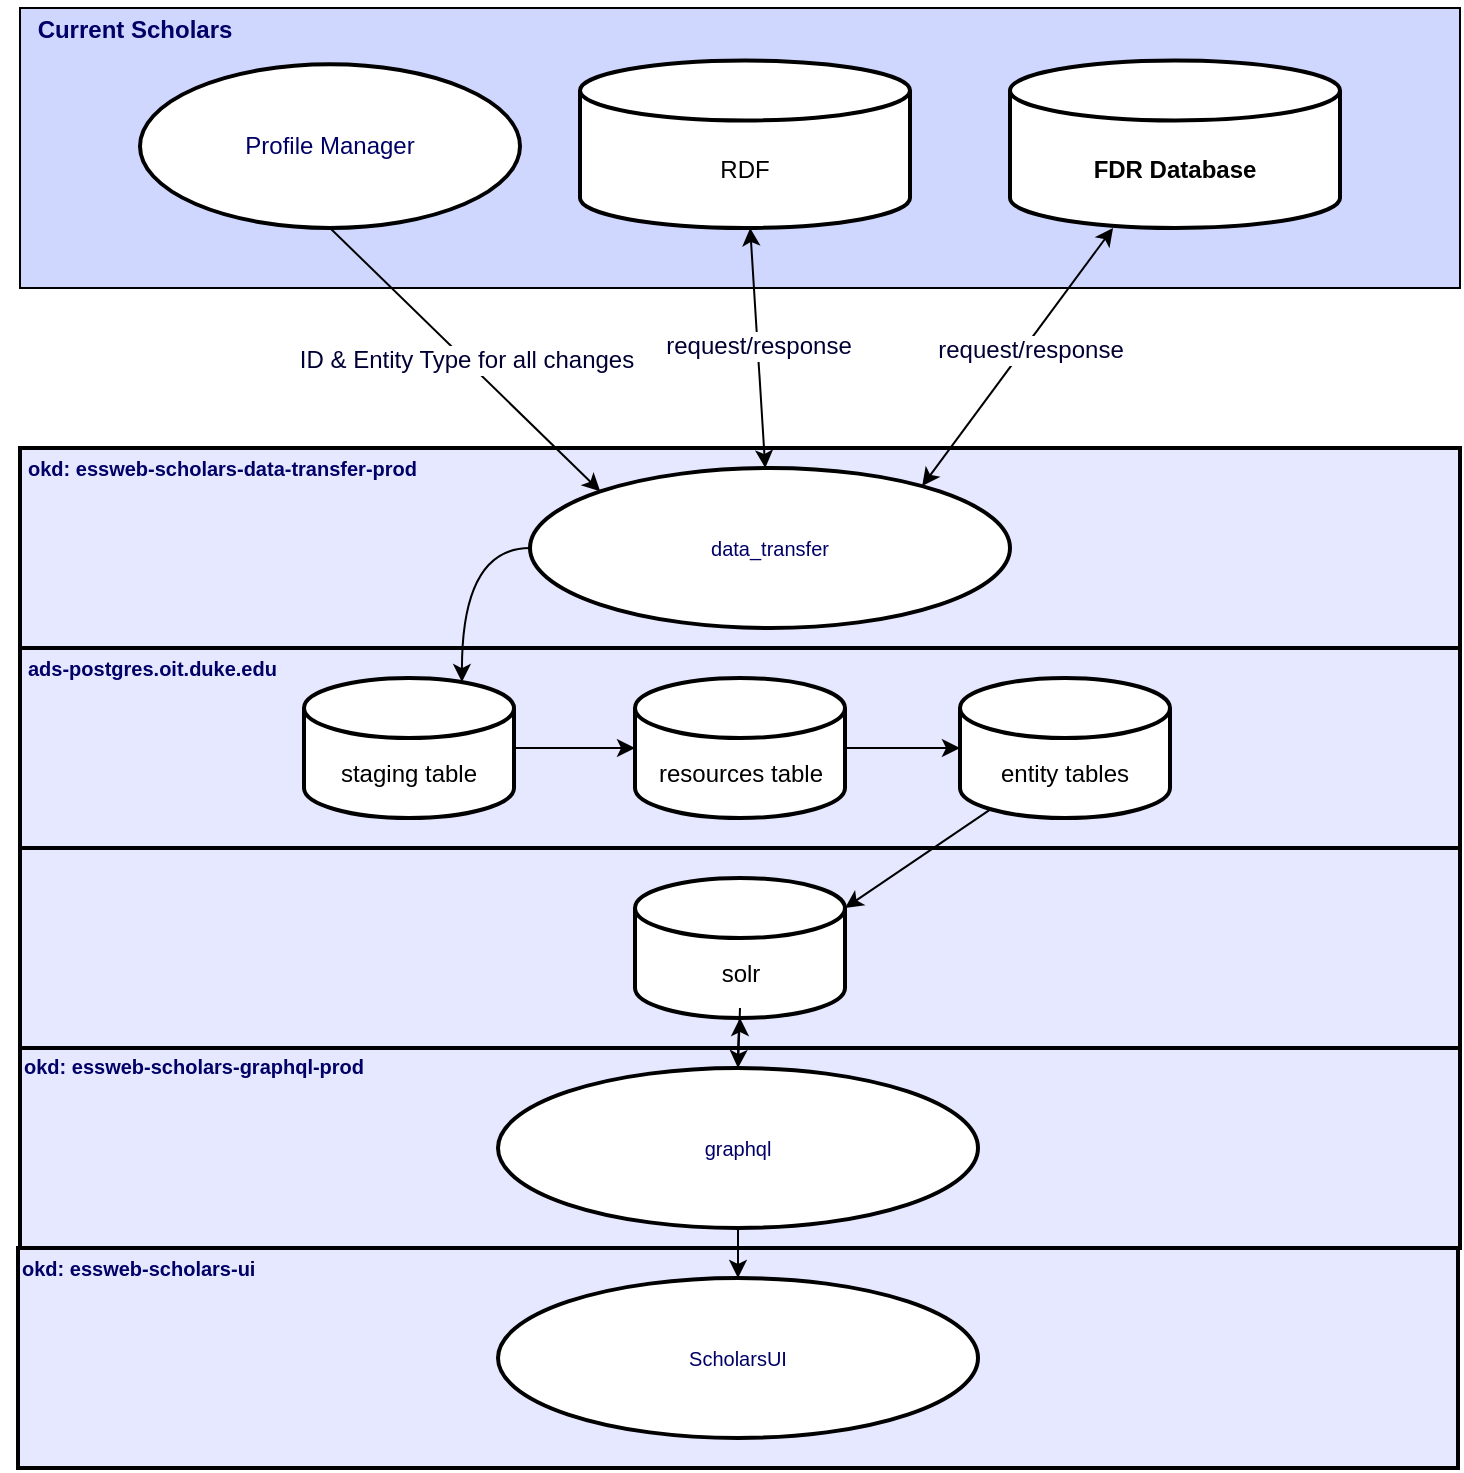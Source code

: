 <mxfile version="17.1.0" type="github">
  <diagram id="_bXTvB_eD-3HRddHqAqS" name="Page-1">
    <mxGraphModel dx="1628" dy="1767" grid="1" gridSize="10" guides="1" tooltips="1" connect="1" arrows="1" fold="1" page="1" pageScale="1" pageWidth="850" pageHeight="1100" math="0" shadow="0">
      <root>
        <mxCell id="0" />
        <mxCell id="1" parent="0" />
        <mxCell id="zIdspVR7MPh4aW7Ltfgc-5" value="" style="whiteSpace=wrap;html=1;rounded=0;labelBackgroundColor=none;labelBorderColor=none;fontFamily=Helvetica;fontSize=10;fontColor=#000066;strokeWidth=2;fillColor=#E6E8FF;" vertex="1" parent="1">
          <mxGeometry y="220" width="720" height="100" as="geometry" />
        </mxCell>
        <mxCell id="zIdspVR7MPh4aW7Ltfgc-7" value="&lt;div&gt;data_transfer&lt;/div&gt;" style="ellipse;whiteSpace=wrap;html=1;rounded=0;labelBackgroundColor=#FFFFFF;labelBorderColor=none;fontFamily=Helvetica;fontSize=10;fontColor=#000066;strokeWidth=2;fillColor=#FFFFFF;" vertex="1" parent="1">
          <mxGeometry x="255" y="230" width="240" height="80" as="geometry" />
        </mxCell>
        <mxCell id="zIdspVR7MPh4aW7Ltfgc-9" value="" style="whiteSpace=wrap;html=1;rounded=0;labelBackgroundColor=none;labelBorderColor=none;fontFamily=Helvetica;fontSize=10;fontColor=#000066;strokeWidth=2;fillColor=#E6E8FF;" vertex="1" parent="1">
          <mxGeometry y="320" width="720" height="100" as="geometry" />
        </mxCell>
        <mxCell id="zIdspVR7MPh4aW7Ltfgc-10" value="" style="whiteSpace=wrap;html=1;rounded=0;labelBackgroundColor=none;labelBorderColor=none;fontFamily=Helvetica;fontSize=10;fontColor=#000066;strokeWidth=2;fillColor=#E6E8FF;" vertex="1" parent="1">
          <mxGeometry y="420" width="720" height="100" as="geometry" />
        </mxCell>
        <mxCell id="zIdspVR7MPh4aW7Ltfgc-11" value="" style="whiteSpace=wrap;html=1;rounded=0;labelBackgroundColor=none;labelBorderColor=none;fontFamily=Helvetica;fontSize=10;fontColor=#000066;strokeWidth=2;fillColor=#E6E8FF;" vertex="1" parent="1">
          <mxGeometry y="520" width="720" height="100" as="geometry" />
        </mxCell>
        <mxCell id="zIdspVR7MPh4aW7Ltfgc-13" value="" style="rounded=0;whiteSpace=wrap;html=1;fillColor=#CFD7FF;" vertex="1" parent="1">
          <mxGeometry width="720" height="140" as="geometry" />
        </mxCell>
        <mxCell id="zIdspVR7MPh4aW7Ltfgc-14" value="&lt;b&gt;FDR Database&lt;/b&gt;" style="shape=cylinder3;whiteSpace=wrap;html=1;boundedLbl=1;backgroundOutline=1;size=15;strokeWidth=2;" vertex="1" parent="1">
          <mxGeometry x="495" y="26.25" width="165" height="83.75" as="geometry" />
        </mxCell>
        <mxCell id="zIdspVR7MPh4aW7Ltfgc-22" value="okd: essweb-scholars-data-transfer-prod" style="text;html=1;align=left;verticalAlign=middle;resizable=0;points=[];autosize=1;strokeColor=none;fillColor=none;fontSize=10;fontStyle=1;fontColor=#000066;" vertex="1" parent="1">
          <mxGeometry x="2" y="220" width="210" height="20" as="geometry" />
        </mxCell>
        <mxCell id="zIdspVR7MPh4aW7Ltfgc-23" value="&lt;div align=&quot;left&quot;&gt;ads-postgres.oit.duke.edu&lt;/div&gt;" style="text;html=1;align=left;verticalAlign=middle;resizable=0;points=[];autosize=1;strokeColor=none;fillColor=none;fontSize=10;fontStyle=1;fontColor=#000066;" vertex="1" parent="1">
          <mxGeometry x="2" y="320" width="140" height="20" as="geometry" />
        </mxCell>
        <mxCell id="zIdspVR7MPh4aW7Ltfgc-24" value="staging table" style="shape=cylinder3;whiteSpace=wrap;html=1;boundedLbl=1;backgroundOutline=1;size=15;strokeWidth=2;" vertex="1" parent="1">
          <mxGeometry x="142" y="335" width="105" height="70" as="geometry" />
        </mxCell>
        <mxCell id="zIdspVR7MPh4aW7Ltfgc-25" value="&lt;div&gt;resources table&lt;/div&gt;" style="shape=cylinder3;whiteSpace=wrap;html=1;boundedLbl=1;backgroundOutline=1;size=15;strokeWidth=2;" vertex="1" parent="1">
          <mxGeometry x="307.5" y="335" width="105" height="70" as="geometry" />
        </mxCell>
        <mxCell id="zIdspVR7MPh4aW7Ltfgc-26" value="entity tables" style="shape=cylinder3;whiteSpace=wrap;html=1;boundedLbl=1;backgroundOutline=1;size=15;strokeWidth=2;" vertex="1" parent="1">
          <mxGeometry x="470" y="335" width="105" height="70" as="geometry" />
        </mxCell>
        <mxCell id="zIdspVR7MPh4aW7Ltfgc-27" value="" style="whiteSpace=wrap;html=1;rounded=0;labelBackgroundColor=none;labelBorderColor=none;fontFamily=Helvetica;fontSize=10;fontColor=#000066;strokeWidth=2;fillColor=#E6E8FF;" vertex="1" parent="1">
          <mxGeometry x="-1" y="620" width="720" height="110" as="geometry" />
        </mxCell>
        <mxCell id="zIdspVR7MPh4aW7Ltfgc-28" value="ScholarsUI" style="ellipse;whiteSpace=wrap;html=1;rounded=0;labelBackgroundColor=none;labelBorderColor=none;fontFamily=Helvetica;fontSize=10;fontColor=#000066;strokeWidth=2;fillColor=#FFFFFF;" vertex="1" parent="1">
          <mxGeometry x="239" y="635" width="240" height="80" as="geometry" />
        </mxCell>
        <mxCell id="zIdspVR7MPh4aW7Ltfgc-29" value="okd: essweb-scholars-ui" style="text;html=1;align=left;verticalAlign=middle;resizable=0;points=[];autosize=1;strokeColor=none;fillColor=none;fontSize=10;fontStyle=1;fontColor=#000066;" vertex="1" parent="1">
          <mxGeometry x="-1" y="620" width="130" height="20" as="geometry" />
        </mxCell>
        <mxCell id="zIdspVR7MPh4aW7Ltfgc-33" style="edgeStyle=orthogonalEdgeStyle;curved=1;rounded=0;orthogonalLoop=1;jettySize=auto;html=1;fontFamily=Helvetica;fontSize=10;fontColor=#000066;entryX=0.752;entryY=0.029;entryDx=0;entryDy=0;entryPerimeter=0;" edge="1" parent="1" source="zIdspVR7MPh4aW7Ltfgc-7" target="zIdspVR7MPh4aW7Ltfgc-24">
          <mxGeometry relative="1" as="geometry" />
        </mxCell>
        <mxCell id="zIdspVR7MPh4aW7Ltfgc-34" value="" style="endArrow=classic;html=1;rounded=0;fontFamily=Helvetica;fontSize=10;fontColor=#000066;curved=1;exitX=1;exitY=0.5;exitDx=0;exitDy=0;exitPerimeter=0;" edge="1" parent="1" source="zIdspVR7MPh4aW7Ltfgc-24" target="zIdspVR7MPh4aW7Ltfgc-25">
          <mxGeometry width="50" height="50" relative="1" as="geometry">
            <mxPoint x="330" y="260" as="sourcePoint" />
            <mxPoint x="380" y="210" as="targetPoint" />
          </mxGeometry>
        </mxCell>
        <mxCell id="zIdspVR7MPh4aW7Ltfgc-36" value="" style="endArrow=classic;html=1;rounded=0;fontFamily=Helvetica;fontSize=10;fontColor=#000066;curved=1;exitX=1;exitY=0.5;exitDx=0;exitDy=0;exitPerimeter=0;entryX=0;entryY=0.5;entryDx=0;entryDy=0;entryPerimeter=0;" edge="1" parent="1" source="zIdspVR7MPh4aW7Ltfgc-25" target="zIdspVR7MPh4aW7Ltfgc-26">
          <mxGeometry width="50" height="50" relative="1" as="geometry">
            <mxPoint x="330" y="260" as="sourcePoint" />
            <mxPoint x="380" y="210" as="targetPoint" />
          </mxGeometry>
        </mxCell>
        <mxCell id="zIdspVR7MPh4aW7Ltfgc-37" value="" style="endArrow=classic;html=1;rounded=0;fontFamily=Helvetica;fontSize=10;fontColor=#000066;curved=1;exitX=0.145;exitY=1;exitDx=0;exitDy=-4.35;exitPerimeter=0;entryX=1;entryY=0;entryDx=0;entryDy=15;entryPerimeter=0;" edge="1" parent="1" source="zIdspVR7MPh4aW7Ltfgc-26" target="zIdspVR7MPh4aW7Ltfgc-38">
          <mxGeometry width="50" height="50" relative="1" as="geometry">
            <mxPoint x="330" y="260" as="sourcePoint" />
            <mxPoint x="380" y="210" as="targetPoint" />
          </mxGeometry>
        </mxCell>
        <mxCell id="zIdspVR7MPh4aW7Ltfgc-38" value="solr" style="shape=cylinder3;whiteSpace=wrap;html=1;boundedLbl=1;backgroundOutline=1;size=15;strokeWidth=2;" vertex="1" parent="1">
          <mxGeometry x="307.5" y="435" width="105" height="70" as="geometry" />
        </mxCell>
        <mxCell id="zIdspVR7MPh4aW7Ltfgc-39" value="okd: essweb-scholars-graphql-prod" style="text;html=1;align=left;verticalAlign=middle;resizable=0;points=[];autosize=1;strokeColor=none;fillColor=none;fontSize=10;fontStyle=1;fontColor=#000066;" vertex="1" parent="1">
          <mxGeometry y="519" width="190" height="20" as="geometry" />
        </mxCell>
        <mxCell id="zIdspVR7MPh4aW7Ltfgc-40" value="&lt;font style=&quot;font-size: 12px&quot;&gt;&lt;b&gt;Current Scholars&lt;/b&gt;&lt;/font&gt;" style="text;html=1;strokeColor=none;fillColor=none;align=center;verticalAlign=middle;whiteSpace=wrap;rounded=0;labelBackgroundColor=none;labelBorderColor=none;fontFamily=Helvetica;fontSize=10;fontColor=#000066;" vertex="1" parent="1">
          <mxGeometry x="-10" y="-3.75" width="135" height="30" as="geometry" />
        </mxCell>
        <mxCell id="zIdspVR7MPh4aW7Ltfgc-43" value="" style="edgeStyle=orthogonalEdgeStyle;curved=1;rounded=0;orthogonalLoop=1;jettySize=auto;html=1;fontFamily=Helvetica;fontSize=12;fontColor=#000066;" edge="1" parent="1" source="zIdspVR7MPh4aW7Ltfgc-41" target="zIdspVR7MPh4aW7Ltfgc-38">
          <mxGeometry relative="1" as="geometry" />
        </mxCell>
        <mxCell id="zIdspVR7MPh4aW7Ltfgc-41" value="graphql" style="ellipse;whiteSpace=wrap;html=1;rounded=0;labelBackgroundColor=none;labelBorderColor=none;fontFamily=Helvetica;fontSize=10;fontColor=#000066;strokeWidth=2;fillColor=#FFFFFF;" vertex="1" parent="1">
          <mxGeometry x="239" y="530" width="240" height="80" as="geometry" />
        </mxCell>
        <mxCell id="zIdspVR7MPh4aW7Ltfgc-42" value="" style="endArrow=classic;html=1;rounded=0;fontFamily=Helvetica;fontSize=12;fontColor=#000066;curved=1;entryX=0.5;entryY=0;entryDx=0;entryDy=0;" edge="1" parent="1" target="zIdspVR7MPh4aW7Ltfgc-41">
          <mxGeometry width="50" height="50" relative="1" as="geometry">
            <mxPoint x="360" y="500" as="sourcePoint" />
            <mxPoint x="380" y="430" as="targetPoint" />
          </mxGeometry>
        </mxCell>
        <mxCell id="zIdspVR7MPh4aW7Ltfgc-44" value="" style="endArrow=classic;html=1;rounded=0;fontFamily=Helvetica;fontSize=12;fontColor=#000066;curved=1;exitX=0.5;exitY=1;exitDx=0;exitDy=0;" edge="1" parent="1" source="zIdspVR7MPh4aW7Ltfgc-41" target="zIdspVR7MPh4aW7Ltfgc-28">
          <mxGeometry width="50" height="50" relative="1" as="geometry">
            <mxPoint x="330" y="480" as="sourcePoint" />
            <mxPoint x="380" y="430" as="targetPoint" />
          </mxGeometry>
        </mxCell>
        <mxCell id="zIdspVR7MPh4aW7Ltfgc-45" value="Profile Manager" style="ellipse;whiteSpace=wrap;html=1;rounded=0;labelBackgroundColor=none;labelBorderColor=none;fontFamily=Helvetica;fontSize=12;fontColor=#000066;strokeWidth=2;fillColor=#FFFFFF;" vertex="1" parent="1">
          <mxGeometry x="60" y="28.13" width="190" height="81.87" as="geometry" />
        </mxCell>
        <mxCell id="zIdspVR7MPh4aW7Ltfgc-46" value="RDF" style="shape=cylinder3;whiteSpace=wrap;html=1;boundedLbl=1;backgroundOutline=1;size=15;strokeWidth=2;" vertex="1" parent="1">
          <mxGeometry x="280" y="26.25" width="165" height="83.75" as="geometry" />
        </mxCell>
        <mxCell id="zIdspVR7MPh4aW7Ltfgc-47" value="&lt;font color=&quot;#000033&quot;&gt;ID &amp;amp; Entity Type for all changes&lt;/font&gt;" style="endArrow=classic;html=1;rounded=0;fontFamily=Helvetica;fontSize=12;fontColor=#000066;curved=1;exitX=0.5;exitY=1;exitDx=0;exitDy=0;entryX=0;entryY=0;entryDx=0;entryDy=0;" edge="1" parent="1" source="zIdspVR7MPh4aW7Ltfgc-45" target="zIdspVR7MPh4aW7Ltfgc-7">
          <mxGeometry width="50" height="50" relative="1" as="geometry">
            <mxPoint x="330" y="270" as="sourcePoint" />
            <mxPoint x="380" y="220" as="targetPoint" />
          </mxGeometry>
        </mxCell>
        <mxCell id="zIdspVR7MPh4aW7Ltfgc-48" value="" style="endArrow=classic;startArrow=classic;html=1;rounded=0;fontFamily=Helvetica;fontSize=12;fontColor=#000033;curved=1;" edge="1" parent="1" source="zIdspVR7MPh4aW7Ltfgc-7" target="zIdspVR7MPh4aW7Ltfgc-46">
          <mxGeometry width="50" height="50" relative="1" as="geometry">
            <mxPoint x="330" y="270" as="sourcePoint" />
            <mxPoint x="380" y="220" as="targetPoint" />
          </mxGeometry>
        </mxCell>
        <mxCell id="zIdspVR7MPh4aW7Ltfgc-51" value="&lt;div&gt;request/response&lt;/div&gt;" style="edgeLabel;html=1;align=center;verticalAlign=middle;resizable=0;points=[];fontSize=12;fontFamily=Helvetica;fontColor=#000033;" vertex="1" connectable="0" parent="zIdspVR7MPh4aW7Ltfgc-48">
          <mxGeometry x="0.017" relative="1" as="geometry">
            <mxPoint as="offset" />
          </mxGeometry>
        </mxCell>
        <mxCell id="zIdspVR7MPh4aW7Ltfgc-50" value="" style="endArrow=classic;startArrow=classic;html=1;rounded=0;fontFamily=Helvetica;fontSize=12;fontColor=#000033;curved=1;exitX=0.817;exitY=0.113;exitDx=0;exitDy=0;exitPerimeter=0;" edge="1" parent="1" source="zIdspVR7MPh4aW7Ltfgc-7" target="zIdspVR7MPh4aW7Ltfgc-14">
          <mxGeometry width="50" height="50" relative="1" as="geometry">
            <mxPoint x="330" y="270" as="sourcePoint" />
            <mxPoint x="380" y="220" as="targetPoint" />
          </mxGeometry>
        </mxCell>
        <mxCell id="zIdspVR7MPh4aW7Ltfgc-52" value="request/response" style="edgeLabel;html=1;align=center;verticalAlign=middle;resizable=0;points=[];fontSize=12;fontFamily=Helvetica;fontColor=#000033;" vertex="1" connectable="0" parent="zIdspVR7MPh4aW7Ltfgc-50">
          <mxGeometry x="0.091" y="-2" relative="1" as="geometry">
            <mxPoint y="1" as="offset" />
          </mxGeometry>
        </mxCell>
      </root>
    </mxGraphModel>
  </diagram>
</mxfile>
